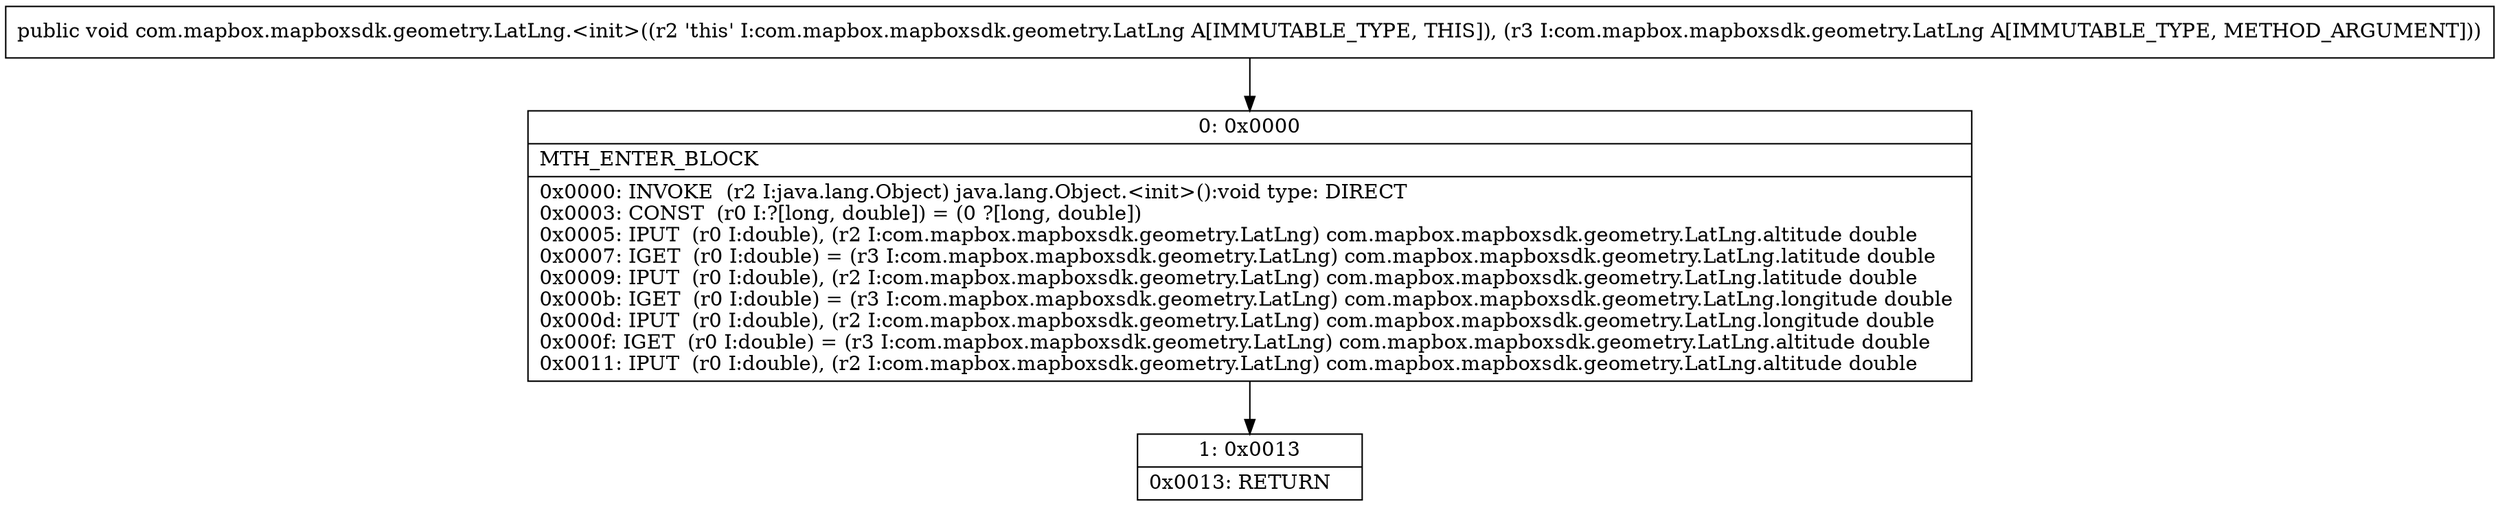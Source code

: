 digraph "CFG forcom.mapbox.mapboxsdk.geometry.LatLng.\<init\>(Lcom\/mapbox\/mapboxsdk\/geometry\/LatLng;)V" {
Node_0 [shape=record,label="{0\:\ 0x0000|MTH_ENTER_BLOCK\l|0x0000: INVOKE  (r2 I:java.lang.Object) java.lang.Object.\<init\>():void type: DIRECT \l0x0003: CONST  (r0 I:?[long, double]) = (0 ?[long, double]) \l0x0005: IPUT  (r0 I:double), (r2 I:com.mapbox.mapboxsdk.geometry.LatLng) com.mapbox.mapboxsdk.geometry.LatLng.altitude double \l0x0007: IGET  (r0 I:double) = (r3 I:com.mapbox.mapboxsdk.geometry.LatLng) com.mapbox.mapboxsdk.geometry.LatLng.latitude double \l0x0009: IPUT  (r0 I:double), (r2 I:com.mapbox.mapboxsdk.geometry.LatLng) com.mapbox.mapboxsdk.geometry.LatLng.latitude double \l0x000b: IGET  (r0 I:double) = (r3 I:com.mapbox.mapboxsdk.geometry.LatLng) com.mapbox.mapboxsdk.geometry.LatLng.longitude double \l0x000d: IPUT  (r0 I:double), (r2 I:com.mapbox.mapboxsdk.geometry.LatLng) com.mapbox.mapboxsdk.geometry.LatLng.longitude double \l0x000f: IGET  (r0 I:double) = (r3 I:com.mapbox.mapboxsdk.geometry.LatLng) com.mapbox.mapboxsdk.geometry.LatLng.altitude double \l0x0011: IPUT  (r0 I:double), (r2 I:com.mapbox.mapboxsdk.geometry.LatLng) com.mapbox.mapboxsdk.geometry.LatLng.altitude double \l}"];
Node_1 [shape=record,label="{1\:\ 0x0013|0x0013: RETURN   \l}"];
MethodNode[shape=record,label="{public void com.mapbox.mapboxsdk.geometry.LatLng.\<init\>((r2 'this' I:com.mapbox.mapboxsdk.geometry.LatLng A[IMMUTABLE_TYPE, THIS]), (r3 I:com.mapbox.mapboxsdk.geometry.LatLng A[IMMUTABLE_TYPE, METHOD_ARGUMENT])) }"];
MethodNode -> Node_0;
Node_0 -> Node_1;
}

